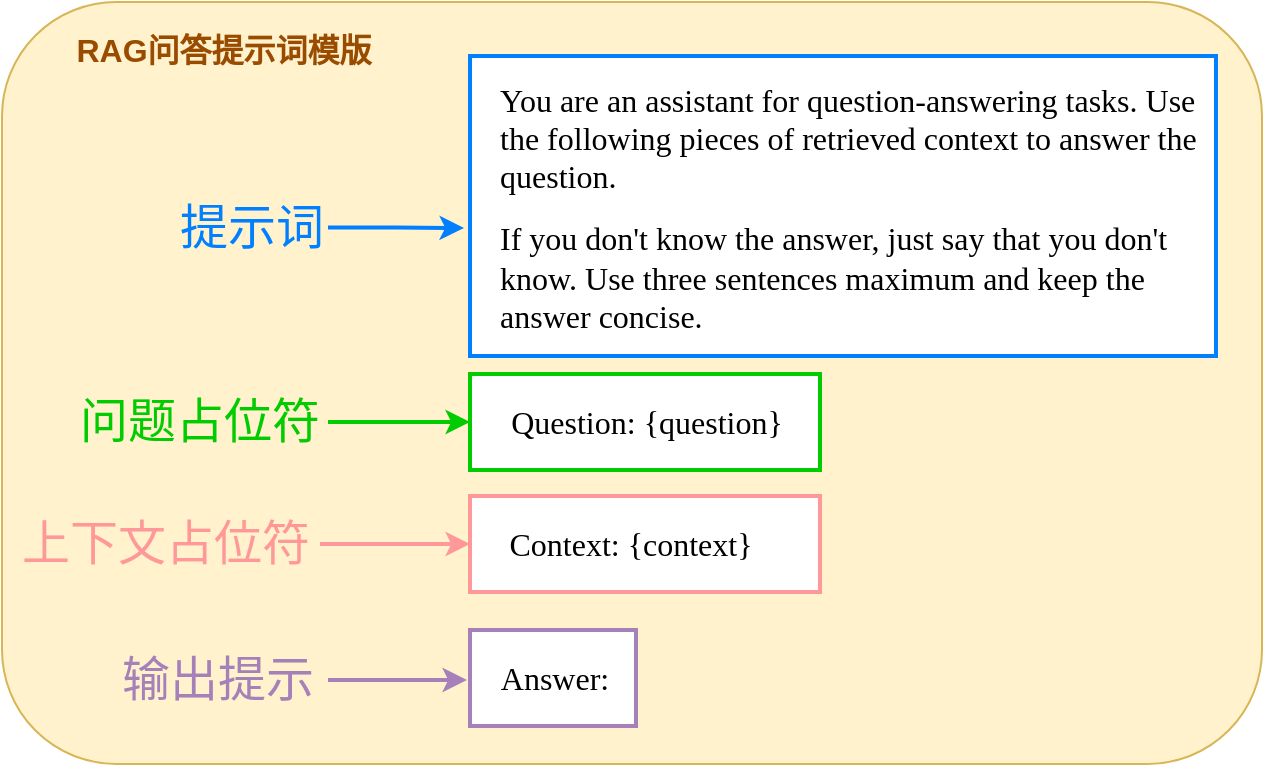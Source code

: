 <mxfile version="27.1.4">
  <diagram name="Page-1" id="BfsHDE8gc0DxDLzUPSbK">
    <mxGraphModel dx="1234" dy="790" grid="0" gridSize="10" guides="1" tooltips="1" connect="1" arrows="1" fold="1" page="1" pageScale="1" pageWidth="850" pageHeight="1100" math="0" shadow="0">
      <root>
        <mxCell id="0" />
        <mxCell id="1" parent="0" />
        <mxCell id="lzVRh_Zbf-I3hD8TVxQX-1" value="&lt;p data-pm-slice=&quot;0 0 []&quot; dir=&quot;auto&quot;&gt;&lt;br&gt;&lt;/p&gt;" style="rounded=1;whiteSpace=wrap;html=1;align=left;fillColor=#fff2cc;strokeColor=#d6b656;" vertex="1" parent="1">
          <mxGeometry x="87" y="416" width="630" height="381" as="geometry" />
        </mxCell>
        <mxCell id="lzVRh_Zbf-I3hD8TVxQX-18" value="" style="rounded=0;whiteSpace=wrap;html=1;strokeWidth=2;strokeColor=#FF9999;" vertex="1" parent="1">
          <mxGeometry x="321" y="663" width="175" height="48" as="geometry" />
        </mxCell>
        <mxCell id="lzVRh_Zbf-I3hD8TVxQX-13" value="" style="rounded=0;whiteSpace=wrap;html=1;strokeWidth=2;strokeColor=#00CC00;" vertex="1" parent="1">
          <mxGeometry x="321" y="602" width="175" height="48" as="geometry" />
        </mxCell>
        <mxCell id="lzVRh_Zbf-I3hD8TVxQX-9" value="" style="rounded=0;whiteSpace=wrap;html=1;strokeColor=#007FFF;strokeWidth=2;" vertex="1" parent="1">
          <mxGeometry x="321" y="443" width="373" height="150" as="geometry" />
        </mxCell>
        <mxCell id="lzVRh_Zbf-I3hD8TVxQX-2" value="&lt;p style=&quot;&quot; data-pm-slice=&quot;0 0 []&quot; dir=&quot;auto&quot;&gt;&lt;font face=&quot;Times New Roman&quot; style=&quot;font-size: 16px;&quot;&gt;You are an assistant for question-answering tasks. Use the following pieces of retrieved context to answer the question.&lt;/font&gt;&lt;/p&gt;&lt;p style=&quot;&quot; dir=&quot;auto&quot;&gt;&lt;font face=&quot;Times New Roman&quot; style=&quot;font-size: 16px;&quot;&gt;If you don&#39;t know the answer, just say that you don&#39;t know. Use three sentences maximum and keep the answer concise.&lt;/font&gt;&lt;/p&gt;&lt;p style=&quot;&quot; dir=&quot;auto&quot;&gt;&lt;br&gt;&lt;/p&gt;" style="text;html=1;align=left;verticalAlign=middle;whiteSpace=wrap;rounded=0;" vertex="1" parent="1">
          <mxGeometry x="334" y="476" width="354.5" height="111" as="geometry" />
        </mxCell>
        <mxCell id="lzVRh_Zbf-I3hD8TVxQX-11" style="edgeStyle=orthogonalEdgeStyle;rounded=0;orthogonalLoop=1;jettySize=auto;html=1;exitX=1;exitY=0.5;exitDx=0;exitDy=0;strokeWidth=2;strokeColor=#007FFF;" edge="1" parent="1" source="lzVRh_Zbf-I3hD8TVxQX-3">
          <mxGeometry relative="1" as="geometry">
            <mxPoint x="318" y="529" as="targetPoint" />
          </mxGeometry>
        </mxCell>
        <mxCell id="lzVRh_Zbf-I3hD8TVxQX-3" value="&lt;font style=&quot;font-size: 24px; color: rgb(0, 127, 255);&quot;&gt;提示词&lt;/font&gt;" style="text;html=1;align=left;verticalAlign=middle;whiteSpace=wrap;rounded=0;" vertex="1" parent="1">
          <mxGeometry x="174" y="503" width="76" height="51.5" as="geometry" />
        </mxCell>
        <mxCell id="lzVRh_Zbf-I3hD8TVxQX-14" style="edgeStyle=orthogonalEdgeStyle;rounded=0;orthogonalLoop=1;jettySize=auto;html=1;exitX=1;exitY=0.5;exitDx=0;exitDy=0;entryX=0;entryY=0.5;entryDx=0;entryDy=0;strokeWidth=2;strokeColor=#00CC00;" edge="1" parent="1" source="lzVRh_Zbf-I3hD8TVxQX-4" target="lzVRh_Zbf-I3hD8TVxQX-13">
          <mxGeometry relative="1" as="geometry" />
        </mxCell>
        <mxCell id="lzVRh_Zbf-I3hD8TVxQX-4" value="&lt;font style=&quot;font-size: 24px; color: rgb(0, 204, 0);&quot;&gt;问题占位符&lt;/font&gt;" style="text;html=1;align=left;verticalAlign=middle;whiteSpace=wrap;rounded=0;" vertex="1" parent="1">
          <mxGeometry x="124" y="611" width="126" height="30" as="geometry" />
        </mxCell>
        <mxCell id="lzVRh_Zbf-I3hD8TVxQX-12" value="&lt;p data-pm-slice=&quot;1 1 []&quot; dir=&quot;auto&quot;&gt;&lt;font face=&quot;Times New Roman&quot; style=&quot;font-size: 16px;&quot;&gt;Question: {question}&amp;nbsp;&lt;/font&gt;&lt;/p&gt;" style="text;html=1;align=center;verticalAlign=middle;whiteSpace=wrap;rounded=0;" vertex="1" parent="1">
          <mxGeometry x="335" y="610" width="153" height="32" as="geometry" />
        </mxCell>
        <mxCell id="lzVRh_Zbf-I3hD8TVxQX-28" style="edgeStyle=orthogonalEdgeStyle;rounded=0;orthogonalLoop=1;jettySize=auto;html=1;exitX=1;exitY=0.5;exitDx=0;exitDy=0;entryX=0;entryY=0.5;entryDx=0;entryDy=0;strokeWidth=2;strokeColor=#FF9999;" edge="1" parent="1" source="lzVRh_Zbf-I3hD8TVxQX-16" target="lzVRh_Zbf-I3hD8TVxQX-18">
          <mxGeometry relative="1" as="geometry" />
        </mxCell>
        <mxCell id="lzVRh_Zbf-I3hD8TVxQX-16" value="&lt;font style=&quot;font-size: 24px; color: rgb(255, 153, 153);&quot;&gt;上下文占位符&lt;/font&gt;" style="text;html=1;align=left;verticalAlign=middle;whiteSpace=wrap;rounded=0;" vertex="1" parent="1">
          <mxGeometry x="95" y="672" width="151" height="30" as="geometry" />
        </mxCell>
        <mxCell id="lzVRh_Zbf-I3hD8TVxQX-17" value="&lt;p data-pm-slice=&quot;1 1 []&quot; dir=&quot;auto&quot;&gt;&lt;span style=&quot;font-size: 16px;&quot;&gt;&lt;font face=&quot;Times New Roman&quot;&gt;Context: {context}&amp;nbsp;&lt;/font&gt;&lt;/span&gt;&lt;/p&gt;" style="text;html=1;align=center;verticalAlign=middle;whiteSpace=wrap;rounded=0;" vertex="1" parent="1">
          <mxGeometry x="327" y="671" width="153" height="32" as="geometry" />
        </mxCell>
        <mxCell id="lzVRh_Zbf-I3hD8TVxQX-19" value="" style="rounded=0;whiteSpace=wrap;html=1;strokeWidth=2;strokeColor=#A680B8;" vertex="1" parent="1">
          <mxGeometry x="321" y="730" width="83" height="48" as="geometry" />
        </mxCell>
        <mxCell id="lzVRh_Zbf-I3hD8TVxQX-27" style="edgeStyle=orthogonalEdgeStyle;rounded=0;orthogonalLoop=1;jettySize=auto;html=1;exitX=1;exitY=0.5;exitDx=0;exitDy=0;strokeWidth=2;strokeColor=#A680B8;" edge="1" parent="1" source="lzVRh_Zbf-I3hD8TVxQX-21">
          <mxGeometry relative="1" as="geometry">
            <mxPoint x="319.5" y="755" as="targetPoint" />
          </mxGeometry>
        </mxCell>
        <mxCell id="lzVRh_Zbf-I3hD8TVxQX-21" value="&lt;font style=&quot;color: rgb(166, 128, 184);&quot;&gt;&lt;span style=&quot;font-size: 24px;&quot;&gt;输出提示&lt;/span&gt;&lt;/font&gt;" style="text;html=1;align=left;verticalAlign=middle;whiteSpace=wrap;rounded=0;" vertex="1" parent="1">
          <mxGeometry x="145" y="740" width="105" height="30" as="geometry" />
        </mxCell>
        <mxCell id="lzVRh_Zbf-I3hD8TVxQX-22" value="&lt;p data-pm-slice=&quot;1 1 []&quot; dir=&quot;auto&quot;&gt;&lt;font face=&quot;Times New Roman&quot; style=&quot;font-size: 16px;&quot;&gt;Answer:&lt;/font&gt;&lt;/p&gt;" style="text;html=1;align=center;verticalAlign=middle;whiteSpace=wrap;rounded=0;" vertex="1" parent="1">
          <mxGeometry x="327" y="738" width="73" height="32" as="geometry" />
        </mxCell>
        <mxCell id="lzVRh_Zbf-I3hD8TVxQX-31" value="&lt;b style=&quot;color: rgb(153, 76, 0); text-wrap-mode: nowrap;&quot;&gt;&lt;font style=&quot;font-size: 16px;&quot;&gt;RAG问答提示词模版&lt;/font&gt;&lt;/b&gt;" style="text;html=1;align=center;verticalAlign=middle;whiteSpace=wrap;rounded=0;" vertex="1" parent="1">
          <mxGeometry x="121.5" y="419" width="152" height="41" as="geometry" />
        </mxCell>
      </root>
    </mxGraphModel>
  </diagram>
</mxfile>

